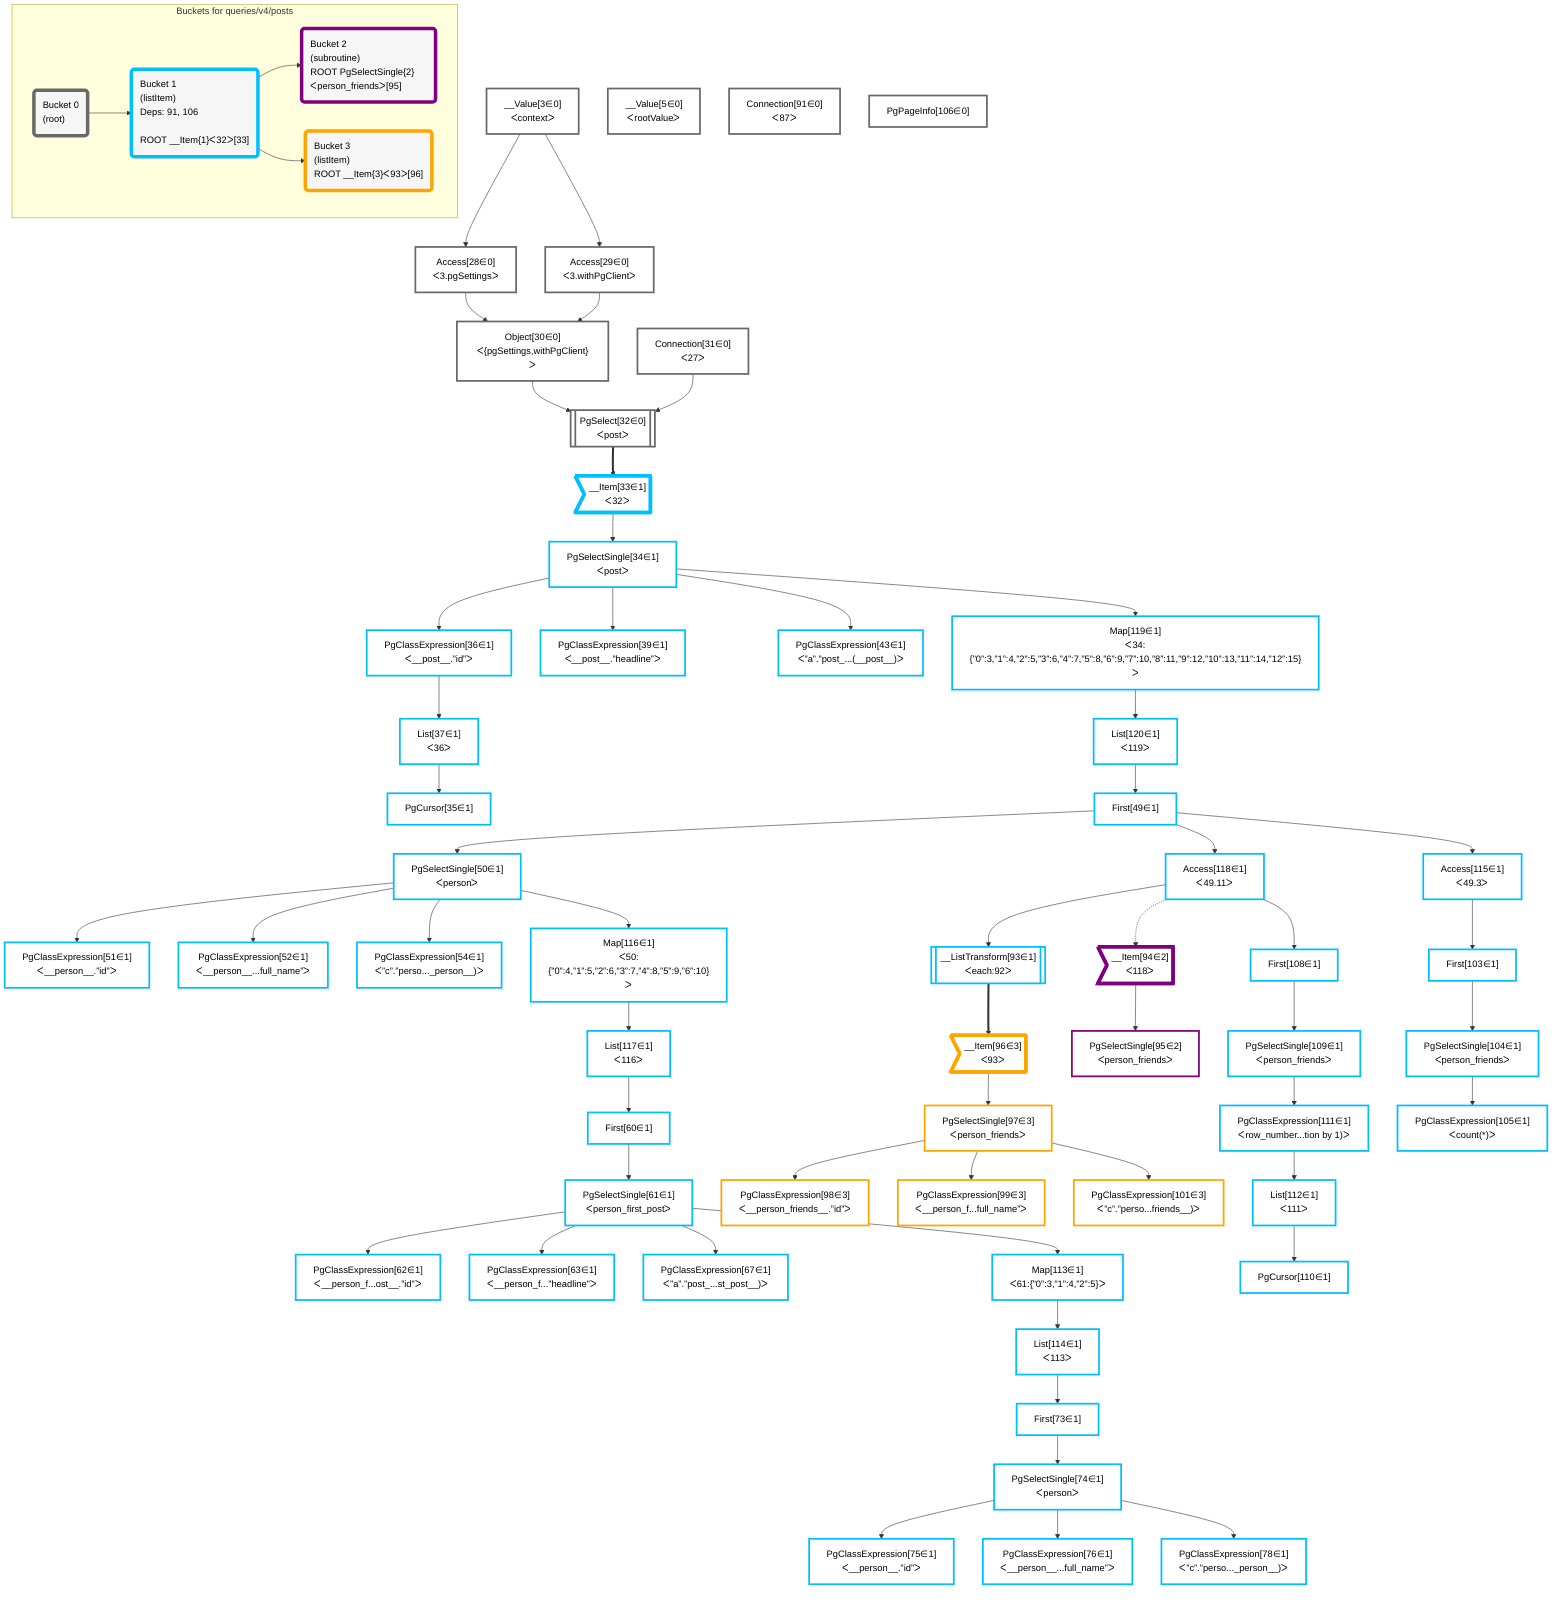 graph TD
    classDef path fill:#eee,stroke:#000,color:#000
    classDef plan fill:#fff,stroke-width:3px,color:#000
    classDef itemplan fill:#fff,stroke-width:6px,color:#000
    classDef sideeffectplan fill:#f00,stroke-width:6px,color:#000
    classDef bucket fill:#f6f6f6,color:#000,stroke-width:6px,text-align:left


    %% define steps
    __Value3["__Value[3∈0]<br />ᐸcontextᐳ"]:::plan
    __Value5["__Value[5∈0]<br />ᐸrootValueᐳ"]:::plan
    Access28["Access[28∈0]<br />ᐸ3.pgSettingsᐳ"]:::plan
    Access29["Access[29∈0]<br />ᐸ3.withPgClientᐳ"]:::plan
    Object30["Object[30∈0]<br />ᐸ{pgSettings,withPgClient}ᐳ"]:::plan
    Connection31["Connection[31∈0]<br />ᐸ27ᐳ"]:::plan
    PgSelect32[["PgSelect[32∈0]<br />ᐸpostᐳ"]]:::plan
    __Item33>"__Item[33∈1]<br />ᐸ32ᐳ"]:::itemplan
    PgSelectSingle34["PgSelectSingle[34∈1]<br />ᐸpostᐳ"]:::plan
    PgClassExpression36["PgClassExpression[36∈1]<br />ᐸ__post__.”id”ᐳ"]:::plan
    List37["List[37∈1]<br />ᐸ36ᐳ"]:::plan
    PgCursor35["PgCursor[35∈1]"]:::plan
    PgClassExpression39["PgClassExpression[39∈1]<br />ᐸ__post__.”headline”ᐳ"]:::plan
    PgClassExpression43["PgClassExpression[43∈1]<br />ᐸ”a”.”post_...(__post__)ᐳ"]:::plan
    Map119["Map[119∈1]<br />ᐸ34:{”0”:3,”1”:4,”2”:5,”3”:6,”4”:7,”5”:8,”6”:9,”7”:10,”8”:11,”9”:12,”10”:13,”11”:14,”12”:15}ᐳ"]:::plan
    List120["List[120∈1]<br />ᐸ119ᐳ"]:::plan
    First49["First[49∈1]"]:::plan
    PgSelectSingle50["PgSelectSingle[50∈1]<br />ᐸpersonᐳ"]:::plan
    PgClassExpression51["PgClassExpression[51∈1]<br />ᐸ__person__.”id”ᐳ"]:::plan
    PgClassExpression52["PgClassExpression[52∈1]<br />ᐸ__person__...full_name”ᐳ"]:::plan
    PgClassExpression54["PgClassExpression[54∈1]<br />ᐸ”c”.”perso..._person__)ᐳ"]:::plan
    Map116["Map[116∈1]<br />ᐸ50:{”0”:4,”1”:5,”2”:6,”3”:7,”4”:8,”5”:9,”6”:10}ᐳ"]:::plan
    List117["List[117∈1]<br />ᐸ116ᐳ"]:::plan
    First60["First[60∈1]"]:::plan
    PgSelectSingle61["PgSelectSingle[61∈1]<br />ᐸperson_first_postᐳ"]:::plan
    PgClassExpression62["PgClassExpression[62∈1]<br />ᐸ__person_f...ost__.”id”ᐳ"]:::plan
    PgClassExpression63["PgClassExpression[63∈1]<br />ᐸ__person_f...”headline”ᐳ"]:::plan
    PgClassExpression67["PgClassExpression[67∈1]<br />ᐸ”a”.”post_...st_post__)ᐳ"]:::plan
    Map113["Map[113∈1]<br />ᐸ61:{”0”:3,”1”:4,”2”:5}ᐳ"]:::plan
    List114["List[114∈1]<br />ᐸ113ᐳ"]:::plan
    First73["First[73∈1]"]:::plan
    PgSelectSingle74["PgSelectSingle[74∈1]<br />ᐸpersonᐳ"]:::plan
    PgClassExpression75["PgClassExpression[75∈1]<br />ᐸ__person__.”id”ᐳ"]:::plan
    PgClassExpression76["PgClassExpression[76∈1]<br />ᐸ__person__...full_name”ᐳ"]:::plan
    PgClassExpression78["PgClassExpression[78∈1]<br />ᐸ”c”.”perso..._person__)ᐳ"]:::plan
    Connection91["Connection[91∈0]<br />ᐸ87ᐳ"]:::plan
    Access118["Access[118∈1]<br />ᐸ49.11ᐳ"]:::plan
    __ListTransform93[["__ListTransform[93∈1]<br />ᐸeach:92ᐳ"]]:::plan
    __Item94>"__Item[94∈2]<br />ᐸ118ᐳ"]:::itemplan
    PgSelectSingle95["PgSelectSingle[95∈2]<br />ᐸperson_friendsᐳ"]:::plan
    __Item96>"__Item[96∈3]<br />ᐸ93ᐳ"]:::itemplan
    PgSelectSingle97["PgSelectSingle[97∈3]<br />ᐸperson_friendsᐳ"]:::plan
    PgClassExpression98["PgClassExpression[98∈3]<br />ᐸ__person_friends__.”id”ᐳ"]:::plan
    PgClassExpression99["PgClassExpression[99∈3]<br />ᐸ__person_f...full_name”ᐳ"]:::plan
    PgClassExpression101["PgClassExpression[101∈3]<br />ᐸ”c”.”perso...friends__)ᐳ"]:::plan
    Access115["Access[115∈1]<br />ᐸ49.3ᐳ"]:::plan
    First103["First[103∈1]"]:::plan
    PgSelectSingle104["PgSelectSingle[104∈1]<br />ᐸperson_friendsᐳ"]:::plan
    PgClassExpression105["PgClassExpression[105∈1]<br />ᐸcount(*)ᐳ"]:::plan
    PgPageInfo106["PgPageInfo[106∈0]"]:::plan
    First108["First[108∈1]"]:::plan
    PgSelectSingle109["PgSelectSingle[109∈1]<br />ᐸperson_friendsᐳ"]:::plan
    PgClassExpression111["PgClassExpression[111∈1]<br />ᐸrow_number...tion by 1)ᐳ"]:::plan
    List112["List[112∈1]<br />ᐸ111ᐳ"]:::plan
    PgCursor110["PgCursor[110∈1]"]:::plan

    %% plan dependencies
    __Value3 --> Access28
    __Value3 --> Access29
    Access28 & Access29 --> Object30
    Object30 & Connection31 --> PgSelect32
    PgSelect32 ==> __Item33
    __Item33 --> PgSelectSingle34
    PgSelectSingle34 --> PgClassExpression36
    PgClassExpression36 --> List37
    List37 --> PgCursor35
    PgSelectSingle34 --> PgClassExpression39
    PgSelectSingle34 --> PgClassExpression43
    PgSelectSingle34 --> Map119
    Map119 --> List120
    List120 --> First49
    First49 --> PgSelectSingle50
    PgSelectSingle50 --> PgClassExpression51
    PgSelectSingle50 --> PgClassExpression52
    PgSelectSingle50 --> PgClassExpression54
    PgSelectSingle50 --> Map116
    Map116 --> List117
    List117 --> First60
    First60 --> PgSelectSingle61
    PgSelectSingle61 --> PgClassExpression62
    PgSelectSingle61 --> PgClassExpression63
    PgSelectSingle61 --> PgClassExpression67
    PgSelectSingle61 --> Map113
    Map113 --> List114
    List114 --> First73
    First73 --> PgSelectSingle74
    PgSelectSingle74 --> PgClassExpression75
    PgSelectSingle74 --> PgClassExpression76
    PgSelectSingle74 --> PgClassExpression78
    First49 --> Access118
    Access118 --> __ListTransform93
    Access118 -.-> __Item94
    __Item94 --> PgSelectSingle95
    __ListTransform93 ==> __Item96
    __Item96 --> PgSelectSingle97
    PgSelectSingle97 --> PgClassExpression98
    PgSelectSingle97 --> PgClassExpression99
    PgSelectSingle97 --> PgClassExpression101
    First49 --> Access115
    Access115 --> First103
    First103 --> PgSelectSingle104
    PgSelectSingle104 --> PgClassExpression105
    Access118 --> First108
    First108 --> PgSelectSingle109
    PgSelectSingle109 --> PgClassExpression111
    PgClassExpression111 --> List112
    List112 --> PgCursor110

    subgraph "Buckets for queries/v4/posts"
    Bucket0("Bucket 0<br />(root)"):::bucket
    classDef bucket0 stroke:#696969
    class Bucket0,__Value3,__Value5,Access28,Access29,Object30,Connection31,PgSelect32,Connection91,PgPageInfo106 bucket0
    Bucket1("Bucket 1<br />(listItem)<br />Deps: 91, 106<br /><br />ROOT __Item{1}ᐸ32ᐳ[33]"):::bucket
    classDef bucket1 stroke:#00bfff
    class Bucket1,__Item33,PgSelectSingle34,PgCursor35,PgClassExpression36,List37,PgClassExpression39,PgClassExpression43,First49,PgSelectSingle50,PgClassExpression51,PgClassExpression52,PgClassExpression54,First60,PgSelectSingle61,PgClassExpression62,PgClassExpression63,PgClassExpression67,First73,PgSelectSingle74,PgClassExpression75,PgClassExpression76,PgClassExpression78,__ListTransform93,First103,PgSelectSingle104,PgClassExpression105,First108,PgSelectSingle109,PgCursor110,PgClassExpression111,List112,Map113,List114,Access115,Map116,List117,Access118,Map119,List120 bucket1
    Bucket2("Bucket 2<br />(subroutine)<br />ROOT PgSelectSingle{2}ᐸperson_friendsᐳ[95]"):::bucket
    classDef bucket2 stroke:#7f007f
    class Bucket2,__Item94,PgSelectSingle95 bucket2
    Bucket3("Bucket 3<br />(listItem)<br />ROOT __Item{3}ᐸ93ᐳ[96]"):::bucket
    classDef bucket3 stroke:#ffa500
    class Bucket3,__Item96,PgSelectSingle97,PgClassExpression98,PgClassExpression99,PgClassExpression101 bucket3
    Bucket0 --> Bucket1
    Bucket1 --> Bucket2 & Bucket3
    end